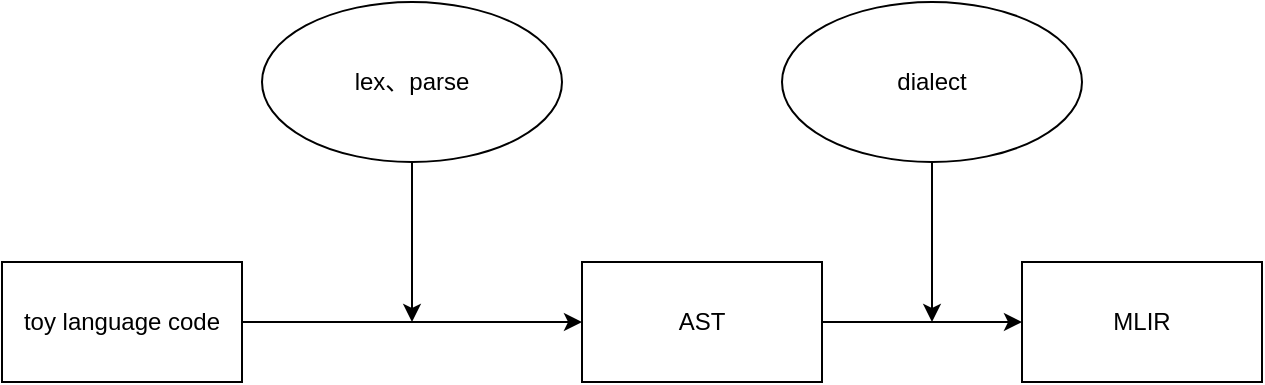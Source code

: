 <mxfile version="22.0.8" type="github">
  <diagram name="Page-1" id="DxE3iIKvWCXVfC5Ny44k">
    <mxGraphModel dx="1354" dy="771" grid="1" gridSize="10" guides="1" tooltips="1" connect="1" arrows="1" fold="1" page="1" pageScale="1" pageWidth="850" pageHeight="1100" math="0" shadow="0">
      <root>
        <mxCell id="0" />
        <mxCell id="1" parent="0" />
        <mxCell id="Lar3wEtWybTDCuJ2HaA1-9" style="edgeStyle=orthogonalEdgeStyle;rounded=0;orthogonalLoop=1;jettySize=auto;html=1;exitX=1;exitY=0.5;exitDx=0;exitDy=0;entryX=0;entryY=0.5;entryDx=0;entryDy=0;" edge="1" parent="1" source="Lar3wEtWybTDCuJ2HaA1-1" target="Lar3wEtWybTDCuJ2HaA1-2">
          <mxGeometry relative="1" as="geometry" />
        </mxCell>
        <mxCell id="Lar3wEtWybTDCuJ2HaA1-1" value="toy language code" style="rounded=0;whiteSpace=wrap;html=1;" vertex="1" parent="1">
          <mxGeometry x="90" y="180" width="120" height="60" as="geometry" />
        </mxCell>
        <mxCell id="Lar3wEtWybTDCuJ2HaA1-12" value="" style="edgeStyle=orthogonalEdgeStyle;rounded=0;orthogonalLoop=1;jettySize=auto;html=1;" edge="1" parent="1" source="Lar3wEtWybTDCuJ2HaA1-2" target="Lar3wEtWybTDCuJ2HaA1-11">
          <mxGeometry relative="1" as="geometry" />
        </mxCell>
        <mxCell id="Lar3wEtWybTDCuJ2HaA1-2" value="AST" style="whiteSpace=wrap;html=1;rounded=0;" vertex="1" parent="1">
          <mxGeometry x="380" y="180" width="120" height="60" as="geometry" />
        </mxCell>
        <mxCell id="Lar3wEtWybTDCuJ2HaA1-10" style="edgeStyle=orthogonalEdgeStyle;rounded=0;orthogonalLoop=1;jettySize=auto;html=1;exitX=0.5;exitY=1;exitDx=0;exitDy=0;" edge="1" parent="1" source="Lar3wEtWybTDCuJ2HaA1-4">
          <mxGeometry relative="1" as="geometry">
            <mxPoint x="295" y="210" as="targetPoint" />
          </mxGeometry>
        </mxCell>
        <mxCell id="Lar3wEtWybTDCuJ2HaA1-4" value="lex、parse" style="ellipse;whiteSpace=wrap;html=1;rounded=0;" vertex="1" parent="1">
          <mxGeometry x="220" y="50" width="150" height="80" as="geometry" />
        </mxCell>
        <mxCell id="Lar3wEtWybTDCuJ2HaA1-11" value="MLIR" style="whiteSpace=wrap;html=1;rounded=0;" vertex="1" parent="1">
          <mxGeometry x="600" y="180" width="120" height="60" as="geometry" />
        </mxCell>
        <mxCell id="Lar3wEtWybTDCuJ2HaA1-13" style="edgeStyle=orthogonalEdgeStyle;rounded=0;orthogonalLoop=1;jettySize=auto;html=1;exitX=0.5;exitY=1;exitDx=0;exitDy=0;" edge="1" parent="1" source="Lar3wEtWybTDCuJ2HaA1-14">
          <mxGeometry relative="1" as="geometry">
            <mxPoint x="555" y="210" as="targetPoint" />
          </mxGeometry>
        </mxCell>
        <mxCell id="Lar3wEtWybTDCuJ2HaA1-14" value="dialect" style="ellipse;whiteSpace=wrap;html=1;rounded=0;" vertex="1" parent="1">
          <mxGeometry x="480" y="50" width="150" height="80" as="geometry" />
        </mxCell>
      </root>
    </mxGraphModel>
  </diagram>
</mxfile>
